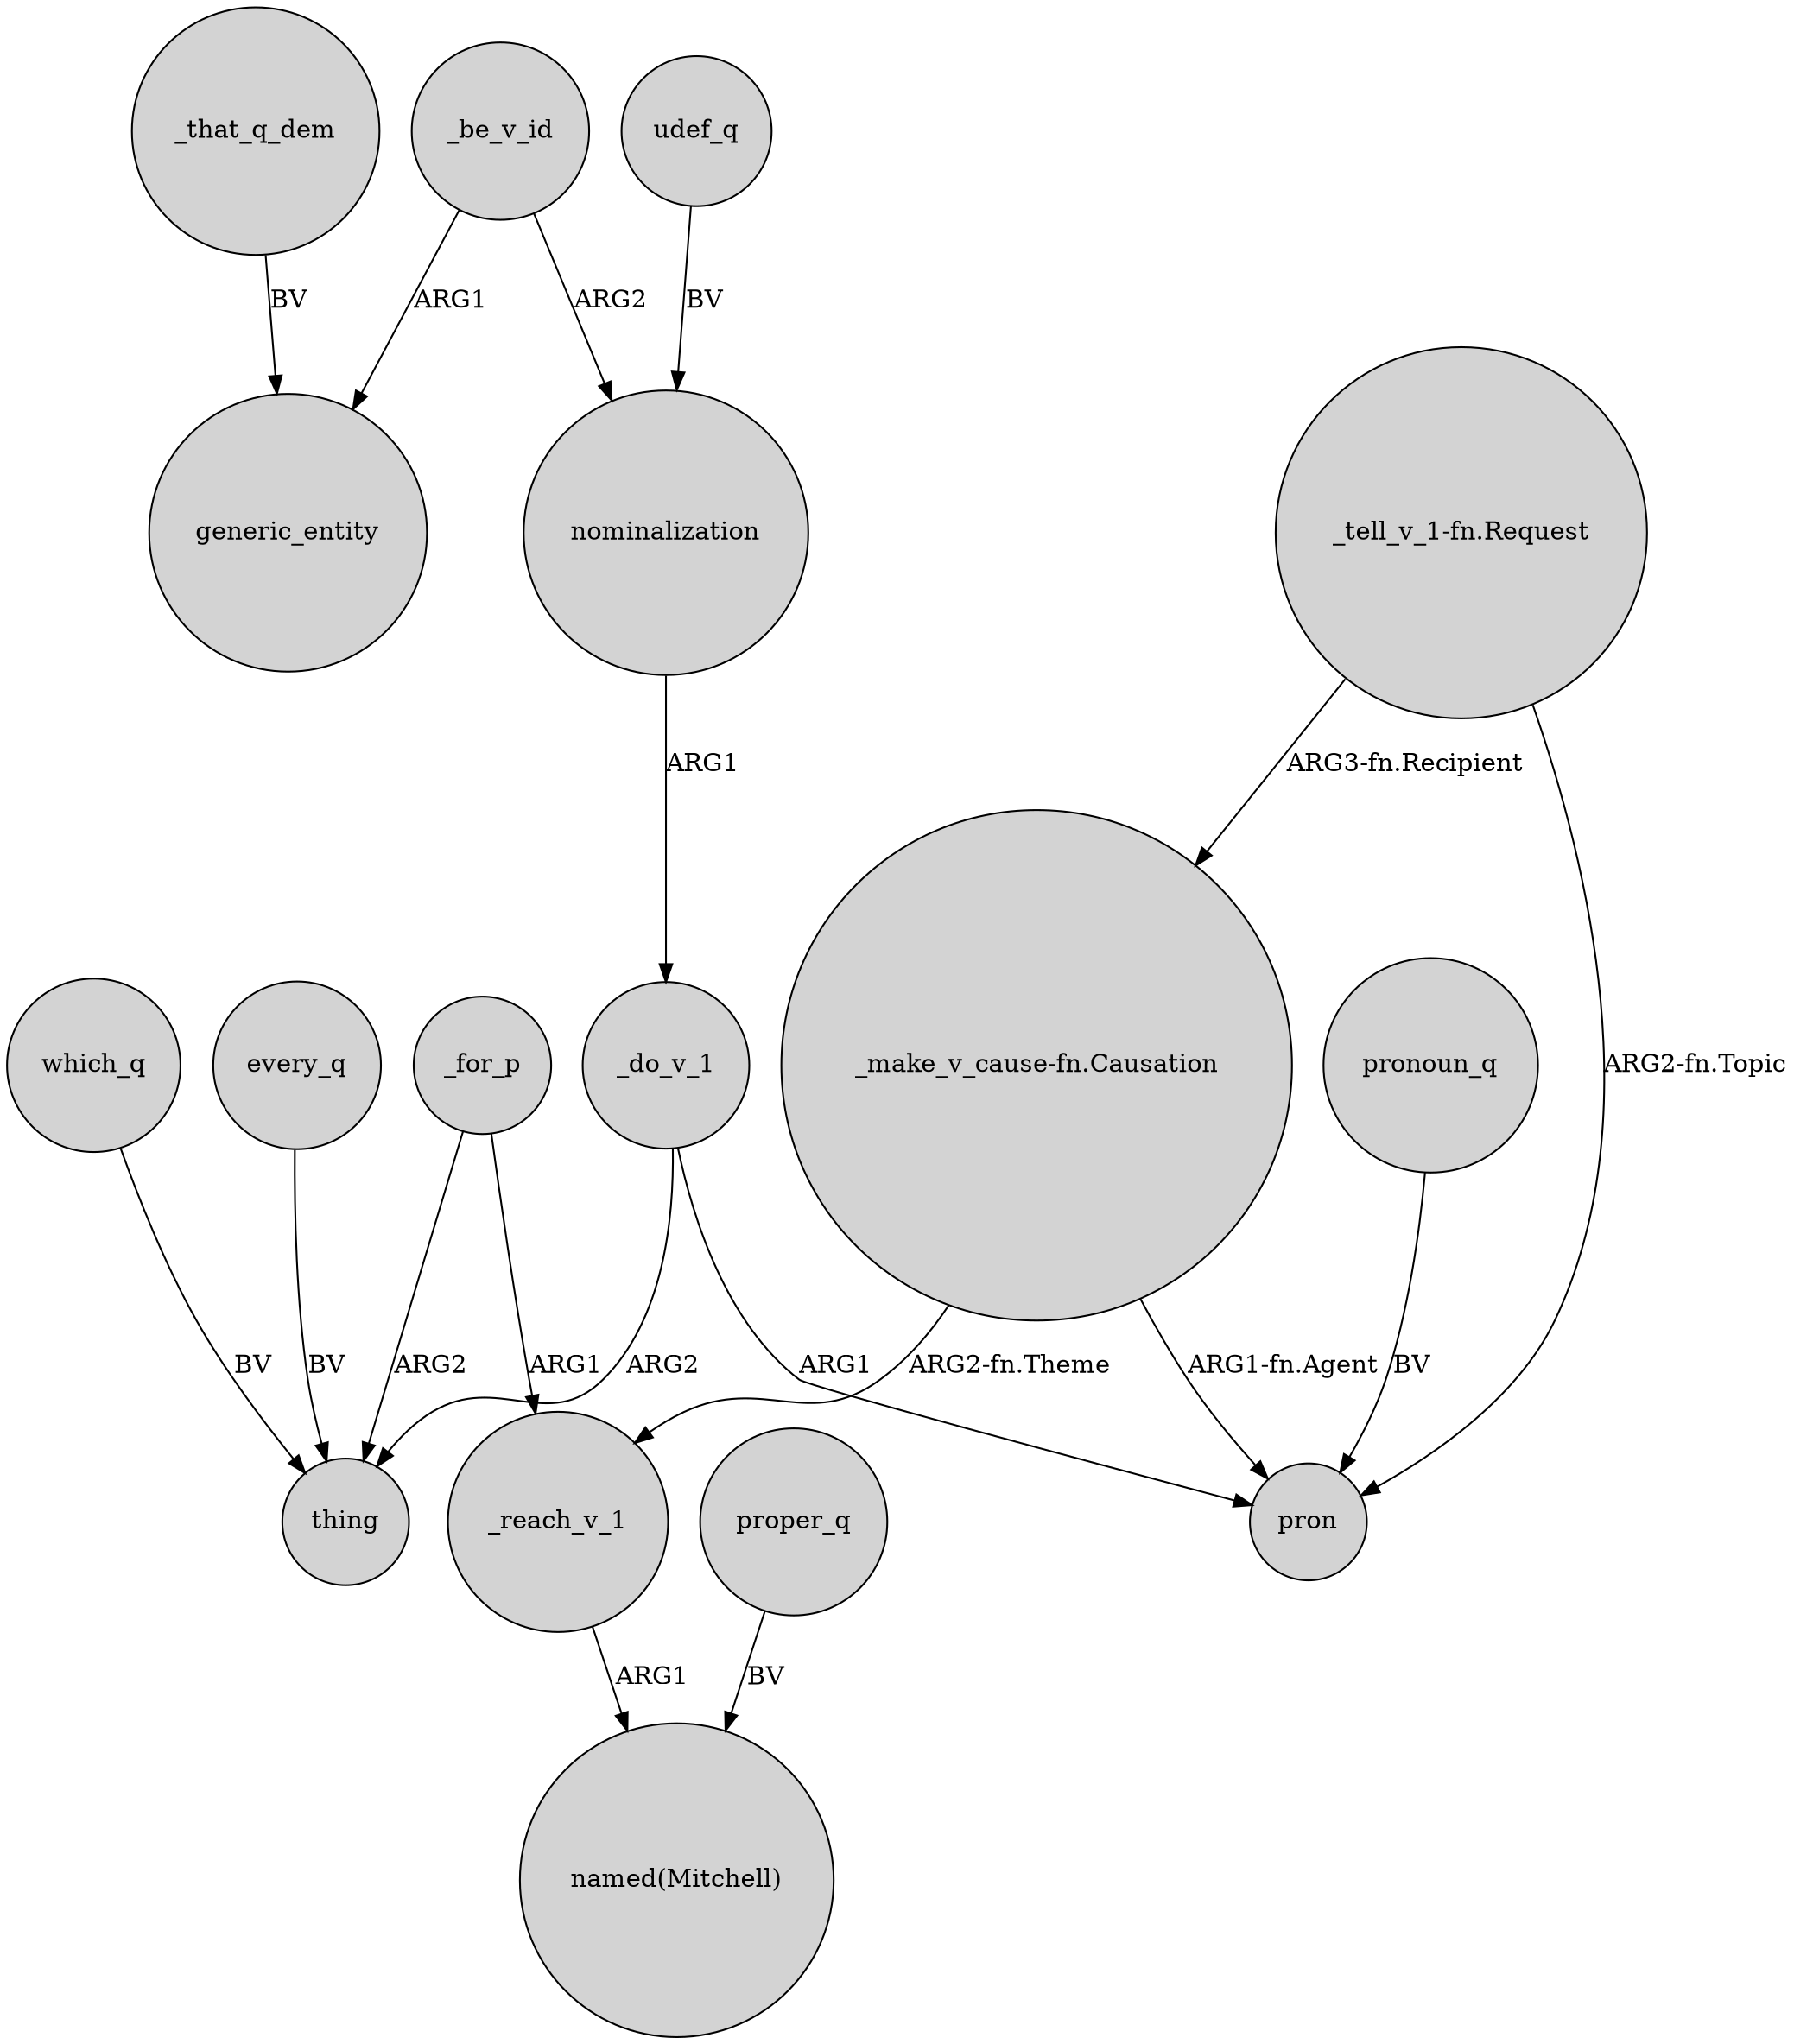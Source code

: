 digraph {
	node [shape=circle style=filled]
	_for_p -> _reach_v_1 [label=ARG1]
	_do_v_1 -> pron [label=ARG1]
	"_make_v_cause-fn.Causation" -> pron [label="ARG1-fn.Agent"]
	_do_v_1 -> thing [label=ARG2]
	_be_v_id -> generic_entity [label=ARG1]
	nominalization -> _do_v_1 [label=ARG1]
	_for_p -> thing [label=ARG2]
	_that_q_dem -> generic_entity [label=BV]
	"_tell_v_1-fn.Request" -> "_make_v_cause-fn.Causation" [label="ARG3-fn.Recipient"]
	which_q -> thing [label=BV]
	_be_v_id -> nominalization [label=ARG2]
	"_tell_v_1-fn.Request" -> pron [label="ARG2-fn.Topic"]
	every_q -> thing [label=BV]
	udef_q -> nominalization [label=BV]
	_reach_v_1 -> "named(Mitchell)" [label=ARG1]
	proper_q -> "named(Mitchell)" [label=BV]
	"_make_v_cause-fn.Causation" -> _reach_v_1 [label="ARG2-fn.Theme"]
	pronoun_q -> pron [label=BV]
}

